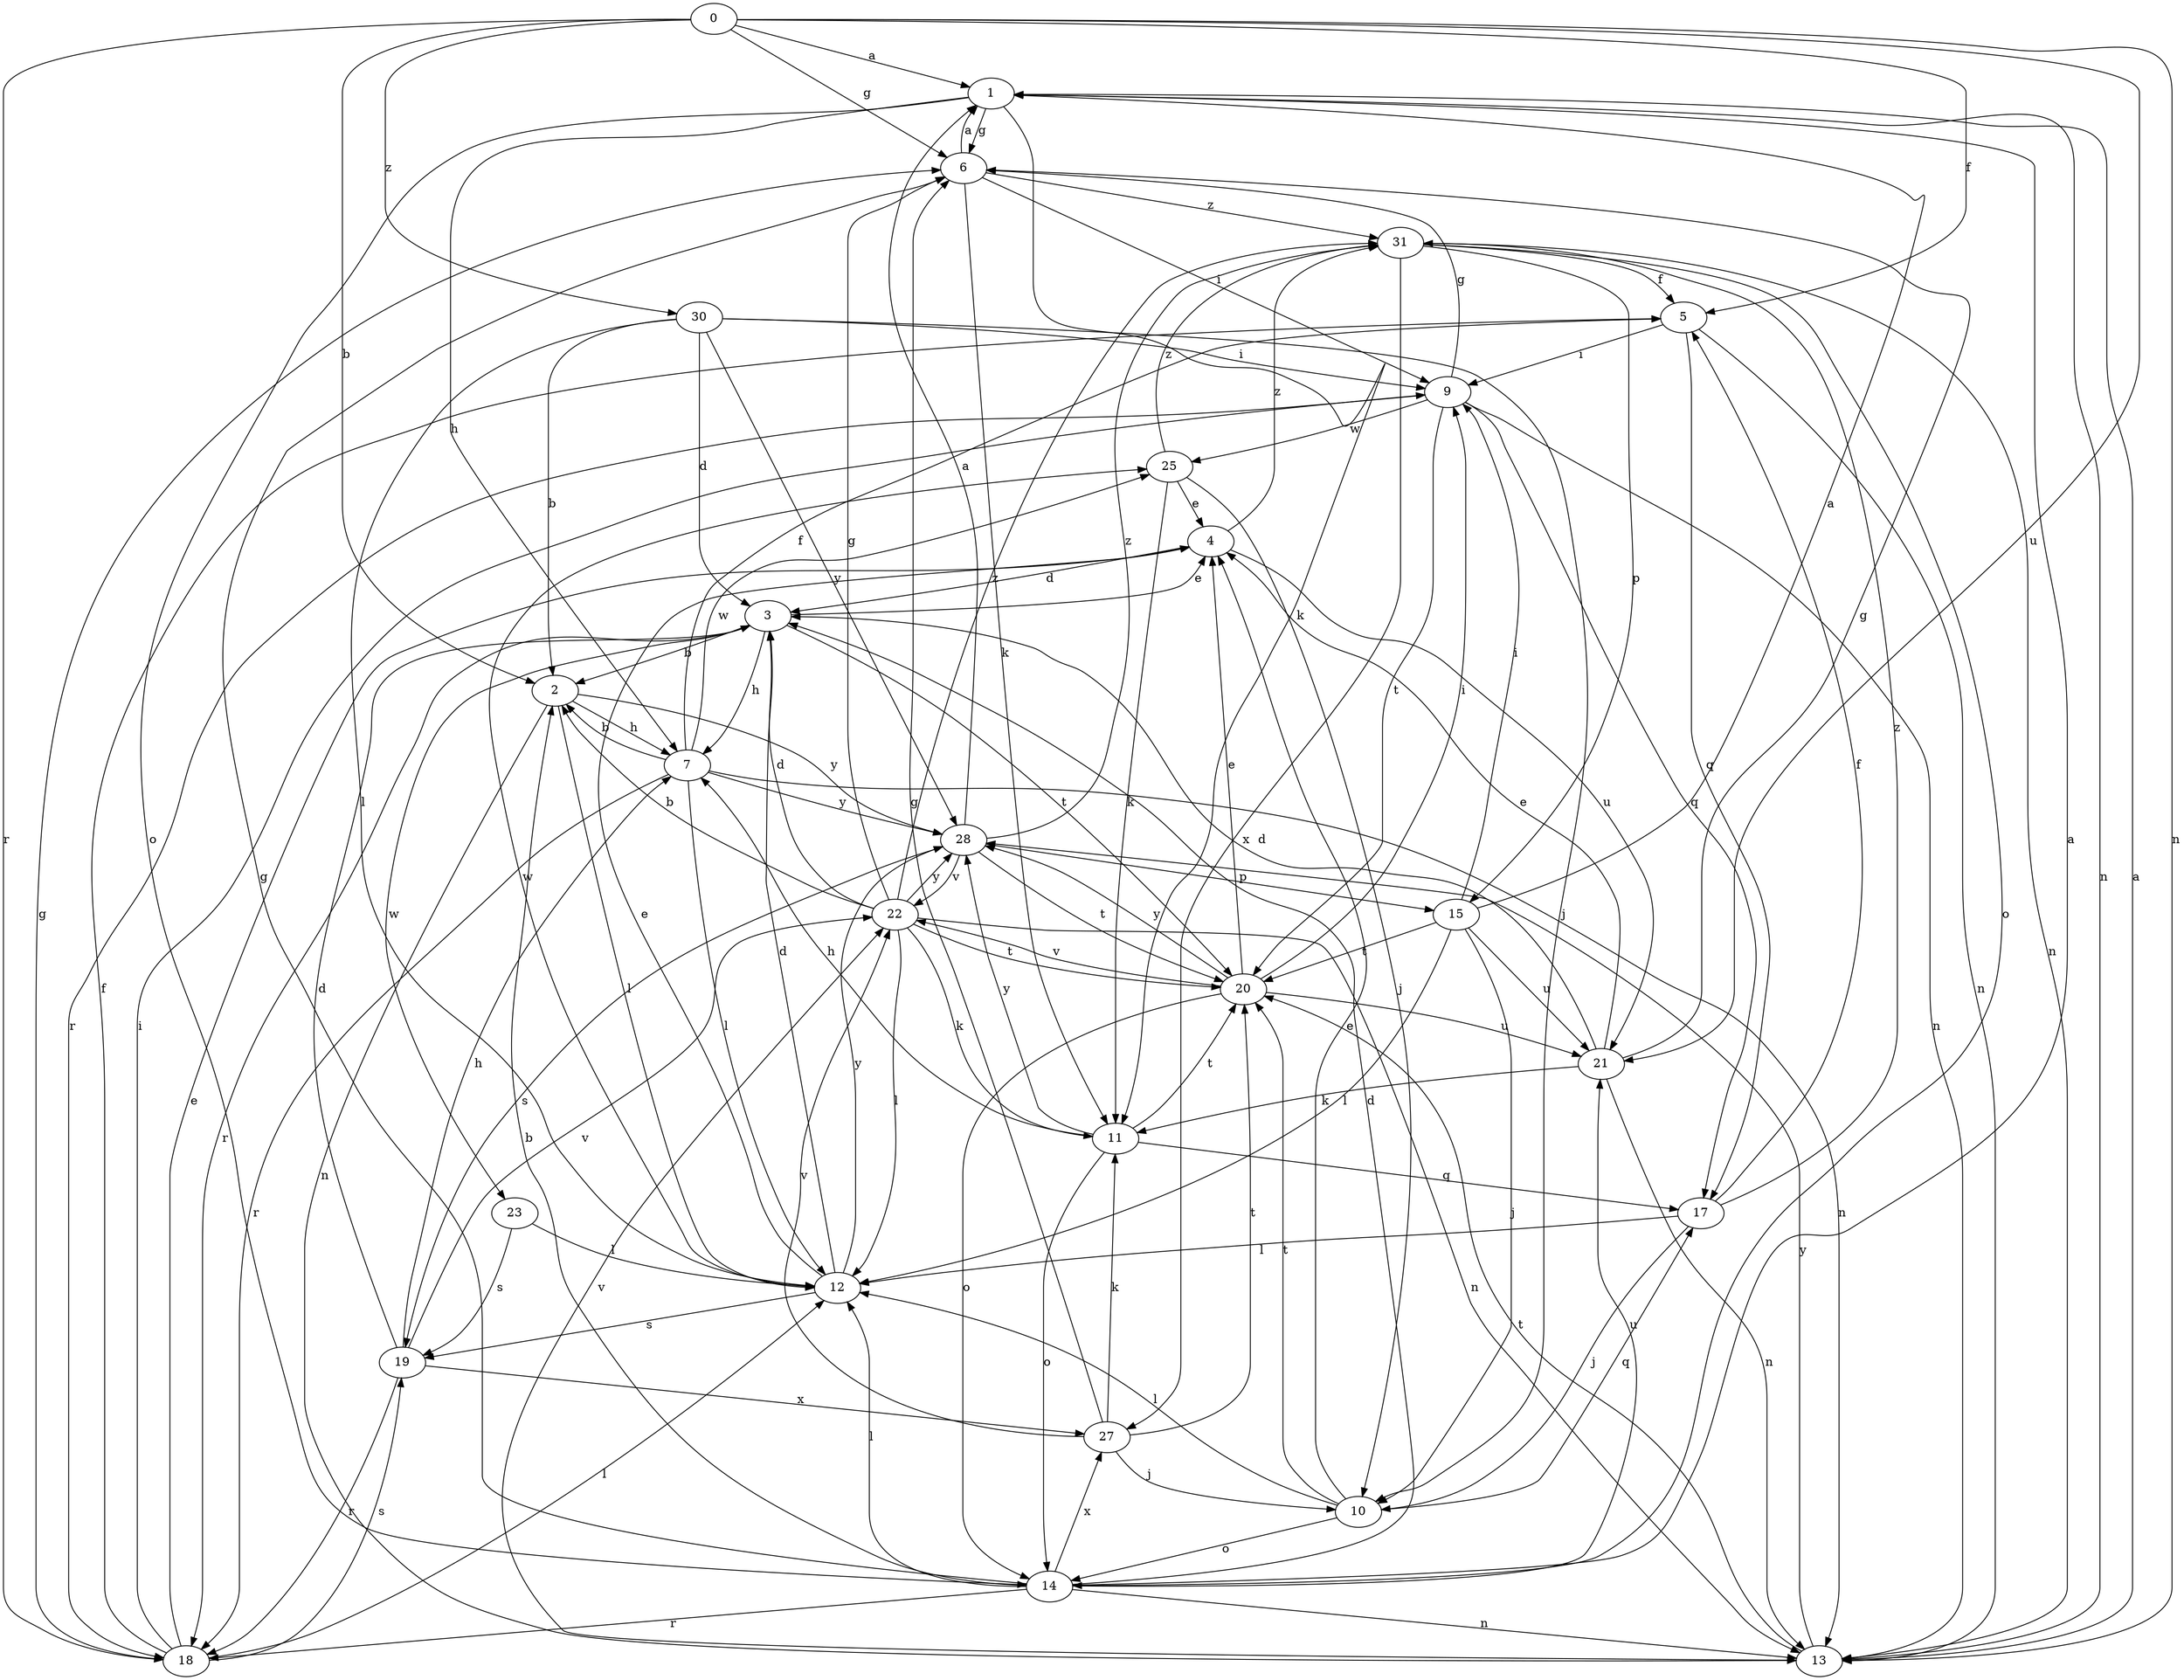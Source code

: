 strict digraph  {
0;
1;
2;
3;
4;
5;
6;
7;
9;
10;
11;
12;
13;
14;
15;
17;
18;
19;
20;
21;
22;
23;
25;
27;
28;
30;
31;
0 -> 1  [label=a];
0 -> 2  [label=b];
0 -> 5  [label=f];
0 -> 6  [label=g];
0 -> 13  [label=n];
0 -> 18  [label=r];
0 -> 21  [label=u];
0 -> 30  [label=z];
1 -> 6  [label=g];
1 -> 7  [label=h];
1 -> 11  [label=k];
1 -> 13  [label=n];
1 -> 14  [label=o];
2 -> 7  [label=h];
2 -> 12  [label=l];
2 -> 13  [label=n];
2 -> 28  [label=y];
3 -> 2  [label=b];
3 -> 4  [label=e];
3 -> 7  [label=h];
3 -> 18  [label=r];
3 -> 20  [label=t];
3 -> 23  [label=w];
4 -> 3  [label=d];
4 -> 21  [label=u];
4 -> 31  [label=z];
5 -> 9  [label=i];
5 -> 13  [label=n];
5 -> 17  [label=q];
6 -> 1  [label=a];
6 -> 9  [label=i];
6 -> 11  [label=k];
6 -> 31  [label=z];
7 -> 2  [label=b];
7 -> 5  [label=f];
7 -> 12  [label=l];
7 -> 13  [label=n];
7 -> 18  [label=r];
7 -> 25  [label=w];
7 -> 28  [label=y];
9 -> 6  [label=g];
9 -> 13  [label=n];
9 -> 17  [label=q];
9 -> 18  [label=r];
9 -> 20  [label=t];
9 -> 25  [label=w];
10 -> 4  [label=e];
10 -> 12  [label=l];
10 -> 14  [label=o];
10 -> 17  [label=q];
10 -> 20  [label=t];
11 -> 7  [label=h];
11 -> 14  [label=o];
11 -> 17  [label=q];
11 -> 20  [label=t];
11 -> 28  [label=y];
12 -> 3  [label=d];
12 -> 4  [label=e];
12 -> 19  [label=s];
12 -> 25  [label=w];
12 -> 28  [label=y];
13 -> 1  [label=a];
13 -> 20  [label=t];
13 -> 22  [label=v];
13 -> 28  [label=y];
14 -> 1  [label=a];
14 -> 2  [label=b];
14 -> 3  [label=d];
14 -> 6  [label=g];
14 -> 12  [label=l];
14 -> 13  [label=n];
14 -> 18  [label=r];
14 -> 21  [label=u];
14 -> 27  [label=x];
15 -> 1  [label=a];
15 -> 9  [label=i];
15 -> 10  [label=j];
15 -> 12  [label=l];
15 -> 20  [label=t];
15 -> 21  [label=u];
17 -> 5  [label=f];
17 -> 10  [label=j];
17 -> 12  [label=l];
17 -> 31  [label=z];
18 -> 4  [label=e];
18 -> 5  [label=f];
18 -> 6  [label=g];
18 -> 9  [label=i];
18 -> 12  [label=l];
18 -> 19  [label=s];
19 -> 3  [label=d];
19 -> 7  [label=h];
19 -> 18  [label=r];
19 -> 22  [label=v];
19 -> 27  [label=x];
20 -> 4  [label=e];
20 -> 9  [label=i];
20 -> 14  [label=o];
20 -> 21  [label=u];
20 -> 22  [label=v];
20 -> 28  [label=y];
21 -> 3  [label=d];
21 -> 4  [label=e];
21 -> 6  [label=g];
21 -> 11  [label=k];
21 -> 13  [label=n];
22 -> 2  [label=b];
22 -> 3  [label=d];
22 -> 6  [label=g];
22 -> 11  [label=k];
22 -> 12  [label=l];
22 -> 13  [label=n];
22 -> 20  [label=t];
22 -> 28  [label=y];
22 -> 31  [label=z];
23 -> 12  [label=l];
23 -> 19  [label=s];
25 -> 4  [label=e];
25 -> 10  [label=j];
25 -> 11  [label=k];
25 -> 31  [label=z];
27 -> 6  [label=g];
27 -> 10  [label=j];
27 -> 11  [label=k];
27 -> 20  [label=t];
27 -> 22  [label=v];
28 -> 1  [label=a];
28 -> 15  [label=p];
28 -> 19  [label=s];
28 -> 20  [label=t];
28 -> 22  [label=v];
28 -> 31  [label=z];
30 -> 2  [label=b];
30 -> 3  [label=d];
30 -> 9  [label=i];
30 -> 10  [label=j];
30 -> 12  [label=l];
30 -> 28  [label=y];
31 -> 5  [label=f];
31 -> 13  [label=n];
31 -> 14  [label=o];
31 -> 15  [label=p];
31 -> 27  [label=x];
}
